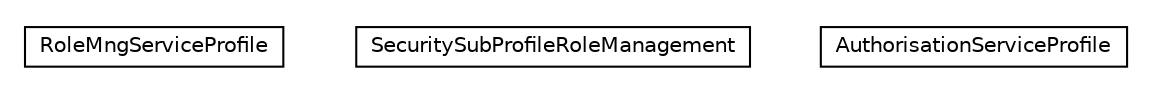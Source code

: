 #!/usr/local/bin/dot
#
# Class diagram 
# Generated by UMLGraph version R5_6-24-gf6e263 (http://www.umlgraph.org/)
#

digraph G {
	edge [fontname="Helvetica",fontsize=10,labelfontname="Helvetica",labelfontsize=10];
	node [fontname="Helvetica",fontsize=10,shape=plaintext];
	nodesep=0.25;
	ranksep=0.5;
	// org.universAAL.security.authorisator.profiles.RoleMngServiceProfile
	c913052 [label=<<table title="org.universAAL.security.authorisator.profiles.RoleMngServiceProfile" border="0" cellborder="1" cellspacing="0" cellpadding="2" port="p" href="./RoleMngServiceProfile.html">
		<tr><td><table border="0" cellspacing="0" cellpadding="1">
<tr><td align="center" balign="center"> RoleMngServiceProfile </td></tr>
		</table></td></tr>
		</table>>, URL="./RoleMngServiceProfile.html", fontname="Helvetica", fontcolor="black", fontsize=10.0];
	// org.universAAL.security.authorisator.profiles.SecuritySubProfileRoleManagement
	c913053 [label=<<table title="org.universAAL.security.authorisator.profiles.SecuritySubProfileRoleManagement" border="0" cellborder="1" cellspacing="0" cellpadding="2" port="p" href="./SecuritySubProfileRoleManagement.html">
		<tr><td><table border="0" cellspacing="0" cellpadding="1">
<tr><td align="center" balign="center"> SecuritySubProfileRoleManagement </td></tr>
		</table></td></tr>
		</table>>, URL="./SecuritySubProfileRoleManagement.html", fontname="Helvetica", fontcolor="black", fontsize=10.0];
	// org.universAAL.security.authorisator.profiles.AuthorisationServiceProfile
	c913054 [label=<<table title="org.universAAL.security.authorisator.profiles.AuthorisationServiceProfile" border="0" cellborder="1" cellspacing="0" cellpadding="2" port="p" href="./AuthorisationServiceProfile.html">
		<tr><td><table border="0" cellspacing="0" cellpadding="1">
<tr><td align="center" balign="center"> AuthorisationServiceProfile </td></tr>
		</table></td></tr>
		</table>>, URL="./AuthorisationServiceProfile.html", fontname="Helvetica", fontcolor="black", fontsize=10.0];
}

